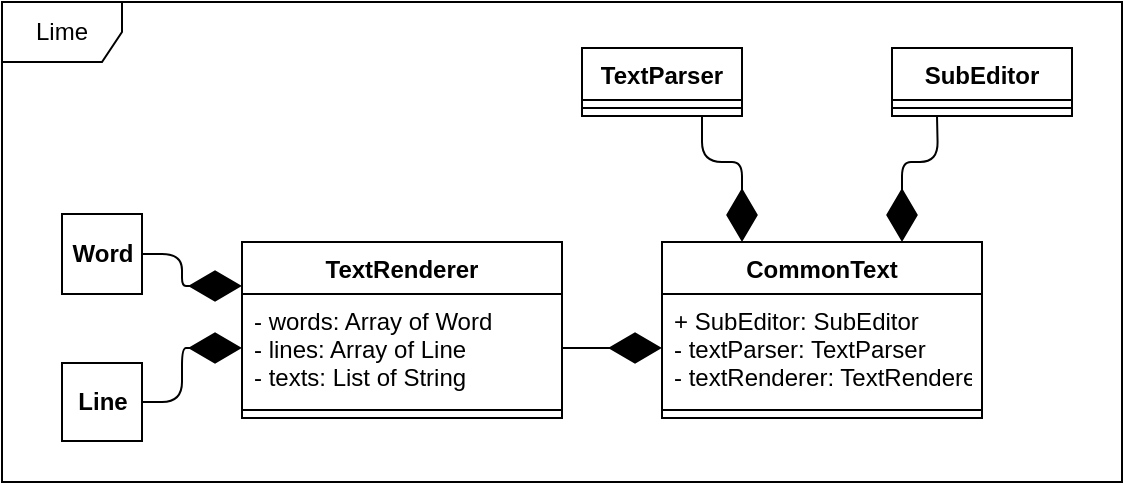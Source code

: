 <mxfile version="10.8.0" type="device"><diagram id="cFF1bZpvuWlpUg0l6ew4" name="Page-1"><mxGraphModel dx="1010" dy="577" grid="1" gridSize="10" guides="1" tooltips="1" connect="1" arrows="1" fold="1" page="1" pageScale="1" pageWidth="827" pageHeight="1169" math="0" shadow="0"><root><mxCell id="0"/><mxCell id="1" parent="0"/><mxCell id="r4ADQigflKmrDQoW6L_B-1" value="Lime" style="shape=umlFrame;whiteSpace=wrap;html=1;" vertex="1" parent="1"><mxGeometry x="40" y="40" width="560" height="240" as="geometry"/></mxCell><mxCell id="r4ADQigflKmrDQoW6L_B-2" value="TextParser" style="swimlane;fontStyle=1;align=center;verticalAlign=top;childLayout=stackLayout;horizontal=1;startSize=26;horizontalStack=0;resizeParent=1;resizeParentMax=0;resizeLast=0;collapsible=1;marginBottom=0;" vertex="1" parent="1"><mxGeometry x="330" y="63" width="80" height="34" as="geometry"/></mxCell><mxCell id="r4ADQigflKmrDQoW6L_B-4" value="" style="line;strokeWidth=1;fillColor=none;align=left;verticalAlign=middle;spacingTop=-1;spacingLeft=3;spacingRight=3;rotatable=0;labelPosition=right;points=[];portConstraint=eastwest;" vertex="1" parent="r4ADQigflKmrDQoW6L_B-2"><mxGeometry y="26" width="80" height="8" as="geometry"/></mxCell><mxCell id="r4ADQigflKmrDQoW6L_B-6" value="TextRenderer" style="swimlane;fontStyle=1;align=center;verticalAlign=top;childLayout=stackLayout;horizontal=1;startSize=26;horizontalStack=0;resizeParent=1;resizeParentMax=0;resizeLast=0;collapsible=1;marginBottom=0;" vertex="1" parent="1"><mxGeometry x="160" y="160" width="160" height="88" as="geometry"/></mxCell><mxCell id="r4ADQigflKmrDQoW6L_B-7" value="- words: Array of Word&#xA;- lines: Array of Line&#xA;- texts: List of String&#xA;" style="text;strokeColor=none;fillColor=none;align=left;verticalAlign=top;spacingLeft=4;spacingRight=4;overflow=hidden;rotatable=0;points=[[0,0.5],[1,0.5]];portConstraint=eastwest;" vertex="1" parent="r4ADQigflKmrDQoW6L_B-6"><mxGeometry y="26" width="160" height="54" as="geometry"/></mxCell><mxCell id="r4ADQigflKmrDQoW6L_B-8" value="" style="line;strokeWidth=1;fillColor=none;align=left;verticalAlign=middle;spacingTop=-1;spacingLeft=3;spacingRight=3;rotatable=0;labelPosition=right;points=[];portConstraint=eastwest;" vertex="1" parent="r4ADQigflKmrDQoW6L_B-6"><mxGeometry y="80" width="160" height="8" as="geometry"/></mxCell><mxCell id="r4ADQigflKmrDQoW6L_B-15" value="&lt;b&gt;Word&lt;/b&gt;" style="html=1;" vertex="1" parent="1"><mxGeometry x="70" y="146" width="40" height="40" as="geometry"/></mxCell><mxCell id="r4ADQigflKmrDQoW6L_B-16" value="&lt;b&gt;Line&lt;/b&gt;" style="html=1;" vertex="1" parent="1"><mxGeometry x="70" y="220.5" width="40" height="39" as="geometry"/></mxCell><mxCell id="r4ADQigflKmrDQoW6L_B-17" value="" style="endArrow=diamondThin;endFill=1;endSize=24;html=1;entryX=0;entryY=0.25;entryDx=0;entryDy=0;exitX=1;exitY=0.5;exitDx=0;exitDy=0;" edge="1" parent="1" source="r4ADQigflKmrDQoW6L_B-15" target="r4ADQigflKmrDQoW6L_B-6"><mxGeometry width="160" relative="1" as="geometry"><mxPoint x="40" y="540" as="sourcePoint"/><mxPoint x="200" y="540" as="targetPoint"/><Array as="points"><mxPoint x="130" y="166"/><mxPoint x="130" y="182"/></Array></mxGeometry></mxCell><mxCell id="r4ADQigflKmrDQoW6L_B-18" value="" style="endArrow=diamondThin;endFill=1;endSize=24;html=1;entryX=0;entryY=0.5;entryDx=0;entryDy=0;exitX=1;exitY=0.5;exitDx=0;exitDy=0;" edge="1" parent="1" source="r4ADQigflKmrDQoW6L_B-16" target="r4ADQigflKmrDQoW6L_B-7"><mxGeometry width="160" relative="1" as="geometry"><mxPoint x="40" y="540" as="sourcePoint"/><mxPoint x="200" y="540" as="targetPoint"/><Array as="points"><mxPoint x="130" y="240"/><mxPoint x="130" y="213"/></Array></mxGeometry></mxCell><mxCell id="r4ADQigflKmrDQoW6L_B-19" value="CommonText" style="swimlane;fontStyle=1;align=center;verticalAlign=top;childLayout=stackLayout;horizontal=1;startSize=26;horizontalStack=0;resizeParent=1;resizeParentMax=0;resizeLast=0;collapsible=1;marginBottom=0;" vertex="1" parent="1"><mxGeometry x="370" y="160" width="160" height="88" as="geometry"/></mxCell><mxCell id="r4ADQigflKmrDQoW6L_B-20" value="+ SubEditor: SubEditor&#xA;- textParser: TextParser&#xA;- textRenderer: TextRenderer&#xA;" style="text;strokeColor=none;fillColor=none;align=left;verticalAlign=top;spacingLeft=4;spacingRight=4;overflow=hidden;rotatable=0;points=[[0,0.5],[1,0.5]];portConstraint=eastwest;" vertex="1" parent="r4ADQigflKmrDQoW6L_B-19"><mxGeometry y="26" width="160" height="54" as="geometry"/></mxCell><mxCell id="r4ADQigflKmrDQoW6L_B-21" value="" style="line;strokeWidth=1;fillColor=none;align=left;verticalAlign=middle;spacingTop=-1;spacingLeft=3;spacingRight=3;rotatable=0;labelPosition=right;points=[];portConstraint=eastwest;" vertex="1" parent="r4ADQigflKmrDQoW6L_B-19"><mxGeometry y="80" width="160" height="8" as="geometry"/></mxCell><mxCell id="r4ADQigflKmrDQoW6L_B-24" value="SubEditor" style="swimlane;fontStyle=1;align=center;verticalAlign=top;childLayout=stackLayout;horizontal=1;startSize=26;horizontalStack=0;resizeParent=1;resizeParentMax=0;resizeLast=0;collapsible=1;marginBottom=0;" vertex="1" parent="1"><mxGeometry x="485" y="63" width="90" height="34" as="geometry"/></mxCell><mxCell id="r4ADQigflKmrDQoW6L_B-26" value="" style="line;strokeWidth=1;fillColor=none;align=left;verticalAlign=middle;spacingTop=-1;spacingLeft=3;spacingRight=3;rotatable=0;labelPosition=right;points=[];portConstraint=eastwest;" vertex="1" parent="r4ADQigflKmrDQoW6L_B-24"><mxGeometry y="26" width="90" height="8" as="geometry"/></mxCell><mxCell id="r4ADQigflKmrDQoW6L_B-28" value="" style="endArrow=diamondThin;endFill=1;endSize=24;html=1;entryX=0;entryY=0.5;entryDx=0;entryDy=0;exitX=1;exitY=0.5;exitDx=0;exitDy=0;" edge="1" parent="1" source="r4ADQigflKmrDQoW6L_B-7" target="r4ADQigflKmrDQoW6L_B-20"><mxGeometry width="160" relative="1" as="geometry"><mxPoint x="40" y="540" as="sourcePoint"/><mxPoint x="200" y="540" as="targetPoint"/></mxGeometry></mxCell><mxCell id="r4ADQigflKmrDQoW6L_B-30" value="" style="endArrow=diamondThin;endFill=1;endSize=24;html=1;entryX=0.25;entryY=0;entryDx=0;entryDy=0;exitX=0.75;exitY=1;exitDx=0;exitDy=0;" edge="1" parent="1" source="r4ADQigflKmrDQoW6L_B-2" target="r4ADQigflKmrDQoW6L_B-19"><mxGeometry width="160" relative="1" as="geometry"><mxPoint x="40" y="540" as="sourcePoint"/><mxPoint x="200" y="540" as="targetPoint"/><Array as="points"><mxPoint x="390" y="120"/><mxPoint x="410" y="120"/></Array></mxGeometry></mxCell><mxCell id="r4ADQigflKmrDQoW6L_B-31" value="" style="endArrow=diamondThin;endFill=1;endSize=24;html=1;entryX=0.75;entryY=0;entryDx=0;entryDy=0;exitX=0.25;exitY=1;exitDx=0;exitDy=0;" edge="1" parent="1" source="r4ADQigflKmrDQoW6L_B-24" target="r4ADQigflKmrDQoW6L_B-19"><mxGeometry width="160" relative="1" as="geometry"><mxPoint x="40" y="540" as="sourcePoint"/><mxPoint x="200" y="540" as="targetPoint"/><Array as="points"><mxPoint x="508" y="120"/><mxPoint x="490" y="120"/></Array></mxGeometry></mxCell></root></mxGraphModel></diagram></mxfile>